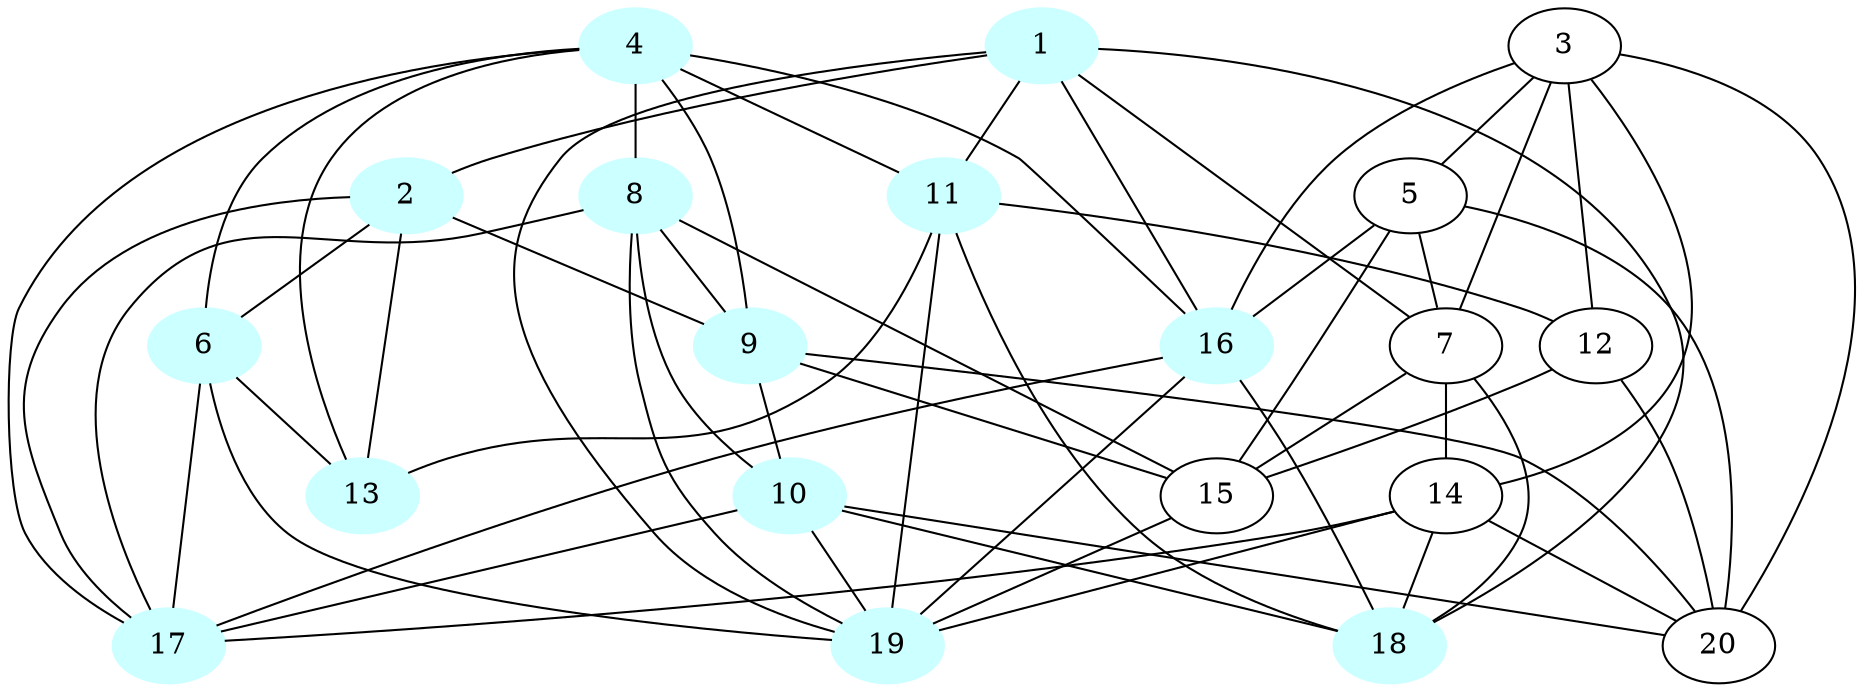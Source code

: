 graph G {
    1 [style=filled, color="#CCFFFF"];
    2 [style=filled, color="#CCFFFF"];
    4 [style=filled, color="#CCFFFF"];
    6 [style=filled, color="#CCFFFF"];
    8 [style=filled, color="#CCFFFF"];
    9 [style=filled, color="#CCFFFF"];
    10 [style=filled, color="#CCFFFF"];
    11 [style=filled, color="#CCFFFF"];
    13 [style=filled, color="#CCFFFF"];
    16 [style=filled, color="#CCFFFF"];
    17 [style=filled, color="#CCFFFF"];
    18 [style=filled, color="#CCFFFF"];
    19 [style=filled, color="#CCFFFF"];
    1 -- 2 [len= 2]
    1 -- 7 [len= 2]
    1 -- 11 [len= 2]
    1 -- 16 [len= 2]
    1 -- 18 [len= 2]
    1 -- 19 [len= 2]
    2 -- 6 [len= 2]
    2 -- 9 [len= 2]
    2 -- 13 [len= 2]
    2 -- 17 [len= 2]
    3 -- 5 [len= 2]
    3 -- 7 [len= 2]
    3 -- 12 [len= 2]
    3 -- 14 [len= 2]
    3 -- 16 [len= 2]
    3 -- 20 [len= 2]
    4 -- 6 [len= 2]
    4 -- 8 [len= 2]
    4 -- 9 [len= 2]
    4 -- 11 [len= 2]
    4 -- 13 [len= 2]
    4 -- 16 [len= 2]
    4 -- 17 [len= 2]
    5 -- 7 [len= 2]
    5 -- 15 [len= 2]
    5 -- 16 [len= 2]
    5 -- 20 [len= 2]
    6 -- 13 [len= 2]
    6 -- 17 [len= 2]
    6 -- 19 [len= 2]
    7 -- 14 [len= 2]
    7 -- 15 [len= 2]
    7 -- 18 [len= 2]
    8 -- 9 [len= 2]
    8 -- 10 [len= 2]
    8 -- 15 [len= 2]
    8 -- 17 [len= 2]
    8 -- 19 [len= 2]
    9 -- 10 [len= 2]
    9 -- 15 [len= 2]
    9 -- 20 [len= 2]
    10 -- 17 [len= 2]
    10 -- 18 [len= 2]
    10 -- 19 [len= 2]
    10 -- 20 [len= 2]
    11 -- 12 [len= 2]
    11 -- 13 [len= 2]
    11 -- 18 [len= 2]
    11 -- 19 [len= 2]
    12 -- 15 [len= 2]
    12 -- 20 [len= 2]
    14 -- 17 [len= 2]
    14 -- 18 [len= 2]
    14 -- 19 [len= 2]
    14 -- 20 [len= 2]
    15 -- 19 [len= 2]
    16 -- 17 [len= 2]
    16 -- 18 [len= 2]
    16 -- 19 [len= 2]
}
